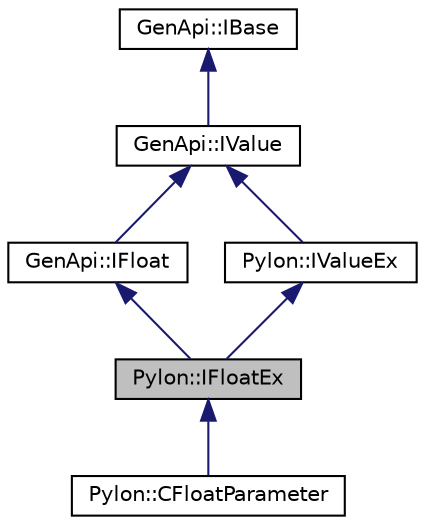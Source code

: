 digraph "Pylon::IFloatEx"
{
  edge [fontname="Helvetica",fontsize="10",labelfontname="Helvetica",labelfontsize="10"];
  node [fontname="Helvetica",fontsize="10",shape=record];
  Node1 [label="Pylon::IFloatEx",height=0.2,width=0.4,color="black", fillcolor="grey75", style="filled", fontcolor="black"];
  Node2 -> Node1 [dir="back",color="midnightblue",fontsize="10",style="solid",fontname="Helvetica"];
  Node2 [label="GenApi::IFloat",height=0.2,width=0.4,color="black", fillcolor="white", style="filled",URL="$struct_gen_api_1_1_i_float.html",tooltip="Interface for float properties. "];
  Node3 -> Node2 [dir="back",color="midnightblue",fontsize="10",style="solid",fontname="Helvetica"];
  Node3 [label="GenApi::IValue",height=0.2,width=0.4,color="black", fillcolor="white", style="filled",URL="$struct_gen_api_1_1_i_value.html",tooltip="Interface for value properties. "];
  Node4 -> Node3 [dir="back",color="midnightblue",fontsize="10",style="solid",fontname="Helvetica"];
  Node4 [label="GenApi::IBase",height=0.2,width=0.4,color="black", fillcolor="white", style="filled",URL="$struct_gen_api_1_1_i_base.html",tooltip="Base interface common to all nodes. "];
  Node5 -> Node1 [dir="back",color="midnightblue",fontsize="10",style="solid",fontname="Helvetica"];
  Node5 [label="Pylon::IValueEx",height=0.2,width=0.4,color="black", fillcolor="white", style="filled",URL="$struct_pylon_1_1_i_value_ex.html",tooltip="Extends the GenApi::IValue interface with convenience methods. "];
  Node3 -> Node5 [dir="back",color="midnightblue",fontsize="10",style="solid",fontname="Helvetica"];
  Node1 -> Node6 [dir="back",color="midnightblue",fontsize="10",style="solid",fontname="Helvetica"];
  Node6 [label="Pylon::CFloatParameter",height=0.2,width=0.4,color="black", fillcolor="white", style="filled",URL="$class_pylon_1_1_c_float_parameter.html",tooltip="CFloatParameter class used to simplify access to GenApi parameters. "];
}
